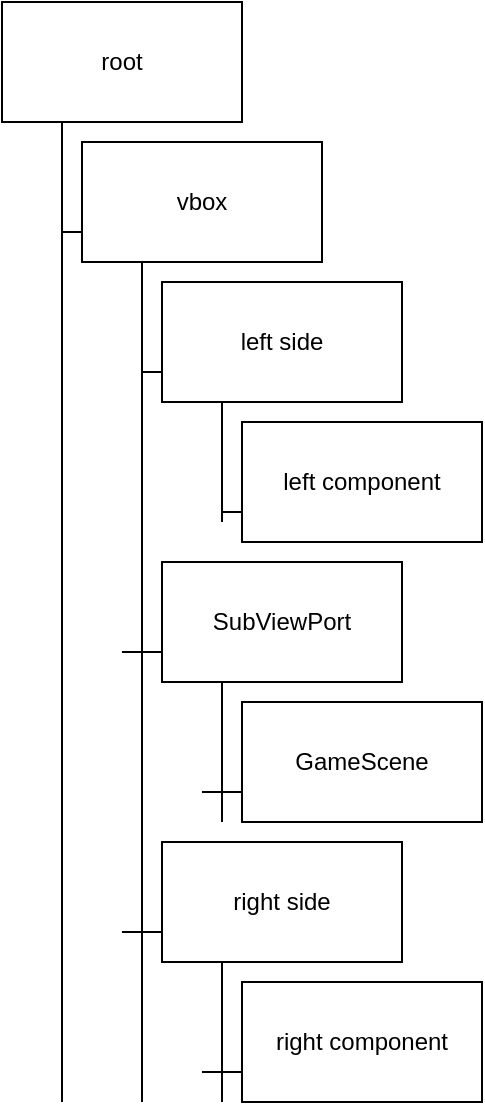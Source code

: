<mxfile version="24.6.3" type="device">
  <diagram name="Page-1" id="kmQE4XQhREfcFG4yCGlm">
    <mxGraphModel dx="4200" dy="2312" grid="1" gridSize="10" guides="1" tooltips="1" connect="1" arrows="1" fold="1" page="1" pageScale="1" pageWidth="850" pageHeight="1100" math="0" shadow="0">
      <root>
        <mxCell id="0" />
        <mxCell id="1" parent="0" />
        <mxCell id="CopH2fiBK3AV8m-1ZWCa-16" style="edgeStyle=orthogonalEdgeStyle;rounded=0;orthogonalLoop=1;jettySize=auto;html=1;exitX=0.25;exitY=1;exitDx=0;exitDy=0;endArrow=none;endFill=0;" edge="1" parent="1" source="CopH2fiBK3AV8m-1ZWCa-1">
          <mxGeometry relative="1" as="geometry">
            <mxPoint x="390" y="830" as="targetPoint" />
          </mxGeometry>
        </mxCell>
        <mxCell id="CopH2fiBK3AV8m-1ZWCa-1" value="&lt;div&gt;root&lt;/div&gt;" style="rounded=0;whiteSpace=wrap;html=1;" vertex="1" parent="1">
          <mxGeometry x="360" y="280" width="120" height="60" as="geometry" />
        </mxCell>
        <mxCell id="CopH2fiBK3AV8m-1ZWCa-17" style="edgeStyle=orthogonalEdgeStyle;rounded=0;orthogonalLoop=1;jettySize=auto;html=1;exitX=0;exitY=0.75;exitDx=0;exitDy=0;endArrow=none;endFill=0;" edge="1" parent="1" source="CopH2fiBK3AV8m-1ZWCa-2">
          <mxGeometry relative="1" as="geometry">
            <mxPoint x="390" y="395" as="targetPoint" />
          </mxGeometry>
        </mxCell>
        <mxCell id="CopH2fiBK3AV8m-1ZWCa-18" style="edgeStyle=orthogonalEdgeStyle;rounded=0;orthogonalLoop=1;jettySize=auto;html=1;exitX=0.25;exitY=1;exitDx=0;exitDy=0;endArrow=none;endFill=0;" edge="1" parent="1" source="CopH2fiBK3AV8m-1ZWCa-2">
          <mxGeometry relative="1" as="geometry">
            <mxPoint x="430" y="830" as="targetPoint" />
          </mxGeometry>
        </mxCell>
        <mxCell id="CopH2fiBK3AV8m-1ZWCa-2" value="&lt;div&gt;vbox&lt;/div&gt;" style="rounded=0;whiteSpace=wrap;html=1;" vertex="1" parent="1">
          <mxGeometry x="400" y="350" width="120" height="60" as="geometry" />
        </mxCell>
        <mxCell id="CopH2fiBK3AV8m-1ZWCa-19" style="edgeStyle=orthogonalEdgeStyle;rounded=0;orthogonalLoop=1;jettySize=auto;html=1;exitX=0;exitY=0.75;exitDx=0;exitDy=0;endArrow=none;endFill=0;" edge="1" parent="1" source="CopH2fiBK3AV8m-1ZWCa-3">
          <mxGeometry relative="1" as="geometry">
            <mxPoint x="430" y="460" as="targetPoint" />
          </mxGeometry>
        </mxCell>
        <mxCell id="CopH2fiBK3AV8m-1ZWCa-20" style="edgeStyle=orthogonalEdgeStyle;rounded=0;orthogonalLoop=1;jettySize=auto;html=1;exitX=0.25;exitY=1;exitDx=0;exitDy=0;endArrow=none;endFill=0;" edge="1" parent="1" source="CopH2fiBK3AV8m-1ZWCa-3">
          <mxGeometry relative="1" as="geometry">
            <mxPoint x="470" y="540" as="targetPoint" />
          </mxGeometry>
        </mxCell>
        <mxCell id="CopH2fiBK3AV8m-1ZWCa-3" value="left side" style="rounded=0;whiteSpace=wrap;html=1;" vertex="1" parent="1">
          <mxGeometry x="440" y="420" width="120" height="60" as="geometry" />
        </mxCell>
        <mxCell id="CopH2fiBK3AV8m-1ZWCa-22" style="edgeStyle=orthogonalEdgeStyle;rounded=0;orthogonalLoop=1;jettySize=auto;html=1;exitX=0;exitY=0.75;exitDx=0;exitDy=0;endArrow=none;endFill=0;" edge="1" parent="1" source="CopH2fiBK3AV8m-1ZWCa-4">
          <mxGeometry relative="1" as="geometry">
            <mxPoint x="420" y="605" as="targetPoint" />
          </mxGeometry>
        </mxCell>
        <mxCell id="CopH2fiBK3AV8m-1ZWCa-23" style="edgeStyle=orthogonalEdgeStyle;rounded=0;orthogonalLoop=1;jettySize=auto;html=1;exitX=0.25;exitY=1;exitDx=0;exitDy=0;endArrow=none;endFill=0;" edge="1" parent="1" source="CopH2fiBK3AV8m-1ZWCa-4">
          <mxGeometry relative="1" as="geometry">
            <mxPoint x="470" y="690" as="targetPoint" />
          </mxGeometry>
        </mxCell>
        <mxCell id="CopH2fiBK3AV8m-1ZWCa-4" value="&lt;div&gt;SubViewPort&lt;/div&gt;" style="rounded=0;whiteSpace=wrap;html=1;" vertex="1" parent="1">
          <mxGeometry x="440" y="560" width="120" height="60" as="geometry" />
        </mxCell>
        <mxCell id="CopH2fiBK3AV8m-1ZWCa-24" style="edgeStyle=orthogonalEdgeStyle;rounded=0;orthogonalLoop=1;jettySize=auto;html=1;exitX=0;exitY=0.75;exitDx=0;exitDy=0;endArrow=none;endFill=0;" edge="1" parent="1" source="CopH2fiBK3AV8m-1ZWCa-5">
          <mxGeometry relative="1" as="geometry">
            <mxPoint x="460" y="675" as="targetPoint" />
          </mxGeometry>
        </mxCell>
        <mxCell id="CopH2fiBK3AV8m-1ZWCa-5" value="GameScene" style="rounded=0;whiteSpace=wrap;html=1;" vertex="1" parent="1">
          <mxGeometry x="480" y="630" width="120" height="60" as="geometry" />
        </mxCell>
        <mxCell id="CopH2fiBK3AV8m-1ZWCa-25" style="edgeStyle=orthogonalEdgeStyle;rounded=0;orthogonalLoop=1;jettySize=auto;html=1;exitX=0;exitY=0.75;exitDx=0;exitDy=0;endArrow=none;endFill=0;" edge="1" parent="1" source="CopH2fiBK3AV8m-1ZWCa-6">
          <mxGeometry relative="1" as="geometry">
            <mxPoint x="420" y="745" as="targetPoint" />
          </mxGeometry>
        </mxCell>
        <mxCell id="CopH2fiBK3AV8m-1ZWCa-28" style="edgeStyle=orthogonalEdgeStyle;rounded=0;orthogonalLoop=1;jettySize=auto;html=1;exitX=0.25;exitY=1;exitDx=0;exitDy=0;endArrow=none;endFill=0;" edge="1" parent="1" source="CopH2fiBK3AV8m-1ZWCa-6">
          <mxGeometry relative="1" as="geometry">
            <mxPoint x="470" y="830" as="targetPoint" />
          </mxGeometry>
        </mxCell>
        <mxCell id="CopH2fiBK3AV8m-1ZWCa-6" value="right side" style="rounded=0;whiteSpace=wrap;html=1;" vertex="1" parent="1">
          <mxGeometry x="440" y="700" width="120" height="60" as="geometry" />
        </mxCell>
        <mxCell id="CopH2fiBK3AV8m-1ZWCa-21" style="edgeStyle=orthogonalEdgeStyle;rounded=0;orthogonalLoop=1;jettySize=auto;html=1;exitX=0;exitY=0.75;exitDx=0;exitDy=0;endArrow=none;endFill=0;" edge="1" parent="1" source="CopH2fiBK3AV8m-1ZWCa-7">
          <mxGeometry relative="1" as="geometry">
            <mxPoint x="470" y="535" as="targetPoint" />
          </mxGeometry>
        </mxCell>
        <mxCell id="CopH2fiBK3AV8m-1ZWCa-7" value="left component" style="rounded=0;whiteSpace=wrap;html=1;" vertex="1" parent="1">
          <mxGeometry x="480" y="490" width="120" height="60" as="geometry" />
        </mxCell>
        <mxCell id="CopH2fiBK3AV8m-1ZWCa-27" style="edgeStyle=orthogonalEdgeStyle;rounded=0;orthogonalLoop=1;jettySize=auto;html=1;exitX=0;exitY=0.75;exitDx=0;exitDy=0;endArrow=none;endFill=0;" edge="1" parent="1" source="CopH2fiBK3AV8m-1ZWCa-8">
          <mxGeometry relative="1" as="geometry">
            <mxPoint x="460" y="815" as="targetPoint" />
          </mxGeometry>
        </mxCell>
        <mxCell id="CopH2fiBK3AV8m-1ZWCa-8" value="right component" style="rounded=0;whiteSpace=wrap;html=1;" vertex="1" parent="1">
          <mxGeometry x="480" y="770" width="120" height="60" as="geometry" />
        </mxCell>
      </root>
    </mxGraphModel>
  </diagram>
</mxfile>
